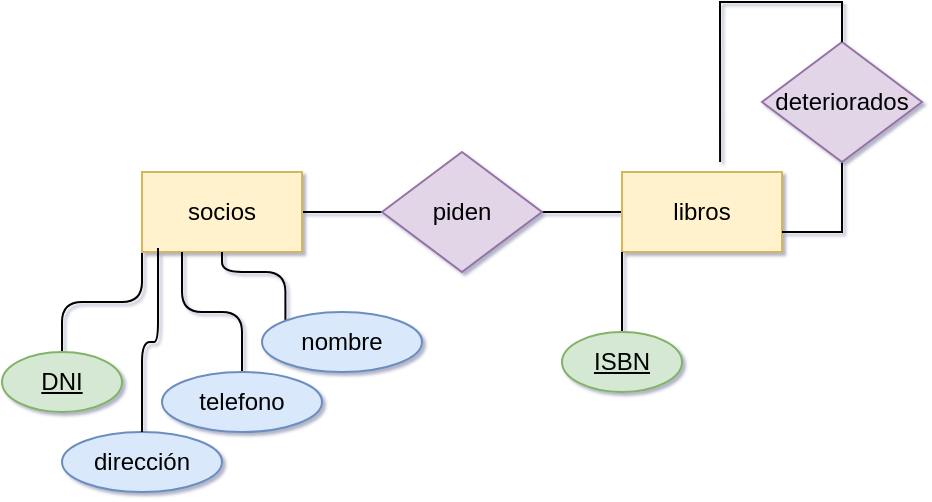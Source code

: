 <mxfile version="22.0.2" type="github">
  <diagram name="Página-1" id="3rHO0FLQdO-PijWZnnOJ">
    <mxGraphModel dx="1434" dy="795" grid="1" gridSize="10" guides="1" tooltips="1" connect="1" arrows="1" fold="1" page="1" pageScale="1" pageWidth="827" pageHeight="1169" math="0" shadow="1">
      <root>
        <mxCell id="0" />
        <mxCell id="1" parent="0" />
        <mxCell id="8prQ3-VJ4NBxgyQ5mque-4" style="edgeStyle=orthogonalEdgeStyle;rounded=0;orthogonalLoop=1;jettySize=auto;html=1;exitX=1;exitY=0.5;exitDx=0;exitDy=0;endArrow=none;endFill=0;" edge="1" parent="1" source="8prQ3-VJ4NBxgyQ5mque-1">
          <mxGeometry relative="1" as="geometry">
            <mxPoint x="200" y="215" as="targetPoint" />
          </mxGeometry>
        </mxCell>
        <mxCell id="8prQ3-VJ4NBxgyQ5mque-8" style="edgeStyle=orthogonalEdgeStyle;rounded=1;orthogonalLoop=1;jettySize=auto;html=1;exitX=0;exitY=1;exitDx=0;exitDy=0;entryX=0.5;entryY=0;entryDx=0;entryDy=0;endArrow=none;endFill=0;" edge="1" parent="1" source="8prQ3-VJ4NBxgyQ5mque-1" target="8prQ3-VJ4NBxgyQ5mque-7">
          <mxGeometry relative="1" as="geometry" />
        </mxCell>
        <mxCell id="8prQ3-VJ4NBxgyQ5mque-1" value="socios" style="whiteSpace=wrap;html=1;fillColor=#fff2cc;strokeColor=#d6b656;" vertex="1" parent="1">
          <mxGeometry x="80" y="195" width="80" height="40" as="geometry" />
        </mxCell>
        <mxCell id="8prQ3-VJ4NBxgyQ5mque-5" style="edgeStyle=orthogonalEdgeStyle;rounded=0;orthogonalLoop=1;jettySize=auto;html=1;exitX=0;exitY=0.5;exitDx=0;exitDy=0;endArrow=none;endFill=0;" edge="1" parent="1" source="8prQ3-VJ4NBxgyQ5mque-2">
          <mxGeometry relative="1" as="geometry">
            <mxPoint x="280" y="215" as="targetPoint" />
          </mxGeometry>
        </mxCell>
        <mxCell id="8prQ3-VJ4NBxgyQ5mque-2" value="libros" style="whiteSpace=wrap;html=1;fillColor=#fff2cc;strokeColor=#d6b656;" vertex="1" parent="1">
          <mxGeometry x="320" y="195" width="80" height="40" as="geometry" />
        </mxCell>
        <mxCell id="8prQ3-VJ4NBxgyQ5mque-6" value="piden" style="rhombus;whiteSpace=wrap;html=1;fillColor=#e1d5e7;strokeColor=#9673a6;" vertex="1" parent="1">
          <mxGeometry x="200" y="185" width="80" height="60" as="geometry" />
        </mxCell>
        <mxCell id="8prQ3-VJ4NBxgyQ5mque-7" value="&lt;u&gt;DNI&lt;/u&gt;" style="ellipse;whiteSpace=wrap;html=1;fillColor=#d5e8d4;strokeColor=#82b366;" vertex="1" parent="1">
          <mxGeometry x="10" y="285" width="60" height="30" as="geometry" />
        </mxCell>
        <mxCell id="8prQ3-VJ4NBxgyQ5mque-9" value="dirección" style="ellipse;whiteSpace=wrap;html=1;fillColor=#dae8fc;strokeColor=#6c8ebf;" vertex="1" parent="1">
          <mxGeometry x="40" y="325" width="80" height="30" as="geometry" />
        </mxCell>
        <mxCell id="8prQ3-VJ4NBxgyQ5mque-10" style="edgeStyle=orthogonalEdgeStyle;rounded=1;orthogonalLoop=1;jettySize=auto;html=1;exitX=0.5;exitY=0;exitDx=0;exitDy=0;entryX=0.1;entryY=0.95;entryDx=0;entryDy=0;entryPerimeter=0;endArrow=none;endFill=0;" edge="1" parent="1" source="8prQ3-VJ4NBxgyQ5mque-9" target="8prQ3-VJ4NBxgyQ5mque-1">
          <mxGeometry relative="1" as="geometry" />
        </mxCell>
        <mxCell id="8prQ3-VJ4NBxgyQ5mque-12" style="edgeStyle=orthogonalEdgeStyle;rounded=1;orthogonalLoop=1;jettySize=auto;html=1;exitX=0.5;exitY=0;exitDx=0;exitDy=0;entryX=0.25;entryY=1;entryDx=0;entryDy=0;endArrow=none;endFill=0;" edge="1" parent="1" source="8prQ3-VJ4NBxgyQ5mque-11" target="8prQ3-VJ4NBxgyQ5mque-1">
          <mxGeometry relative="1" as="geometry" />
        </mxCell>
        <mxCell id="8prQ3-VJ4NBxgyQ5mque-11" value="telefono" style="ellipse;whiteSpace=wrap;html=1;fillColor=#dae8fc;strokeColor=#6c8ebf;" vertex="1" parent="1">
          <mxGeometry x="90" y="295" width="80" height="30" as="geometry" />
        </mxCell>
        <mxCell id="8prQ3-VJ4NBxgyQ5mque-14" style="edgeStyle=orthogonalEdgeStyle;orthogonalLoop=1;jettySize=auto;html=1;exitX=0;exitY=0;exitDx=0;exitDy=0;entryX=0.5;entryY=1;entryDx=0;entryDy=0;endArrow=none;endFill=0;rounded=1;" edge="1" parent="1" source="8prQ3-VJ4NBxgyQ5mque-13" target="8prQ3-VJ4NBxgyQ5mque-1">
          <mxGeometry relative="1" as="geometry" />
        </mxCell>
        <mxCell id="8prQ3-VJ4NBxgyQ5mque-13" value="nombre" style="ellipse;whiteSpace=wrap;html=1;fillColor=#dae8fc;strokeColor=#6c8ebf;" vertex="1" parent="1">
          <mxGeometry x="140" y="265" width="80" height="30" as="geometry" />
        </mxCell>
        <mxCell id="8prQ3-VJ4NBxgyQ5mque-16" style="edgeStyle=orthogonalEdgeStyle;rounded=0;orthogonalLoop=1;jettySize=auto;html=1;exitX=0.5;exitY=0;exitDx=0;exitDy=0;entryX=0;entryY=1;entryDx=0;entryDy=0;endArrow=none;endFill=0;" edge="1" parent="1" source="8prQ3-VJ4NBxgyQ5mque-15" target="8prQ3-VJ4NBxgyQ5mque-2">
          <mxGeometry relative="1" as="geometry" />
        </mxCell>
        <mxCell id="8prQ3-VJ4NBxgyQ5mque-15" value="&lt;u&gt;ISBN&lt;/u&gt;" style="ellipse;whiteSpace=wrap;html=1;fillColor=#d5e8d4;strokeColor=#82b366;" vertex="1" parent="1">
          <mxGeometry x="290" y="275" width="60" height="30" as="geometry" />
        </mxCell>
        <mxCell id="8prQ3-VJ4NBxgyQ5mque-30" style="edgeStyle=orthogonalEdgeStyle;rounded=0;orthogonalLoop=1;jettySize=auto;html=1;exitX=0.5;exitY=1;exitDx=0;exitDy=0;entryX=1;entryY=0.75;entryDx=0;entryDy=0;endArrow=none;endFill=0;" edge="1" parent="1" source="8prQ3-VJ4NBxgyQ5mque-28" target="8prQ3-VJ4NBxgyQ5mque-2">
          <mxGeometry relative="1" as="geometry" />
        </mxCell>
        <mxCell id="8prQ3-VJ4NBxgyQ5mque-28" value="deteriorados" style="rhombus;whiteSpace=wrap;html=1;fillColor=#e1d5e7;strokeColor=#9673a6;" vertex="1" parent="1">
          <mxGeometry x="390" y="130" width="80" height="60" as="geometry" />
        </mxCell>
        <mxCell id="8prQ3-VJ4NBxgyQ5mque-29" style="edgeStyle=orthogonalEdgeStyle;rounded=0;orthogonalLoop=1;jettySize=auto;html=1;exitX=0.5;exitY=0;exitDx=0;exitDy=0;entryX=0.613;entryY=-0.125;entryDx=0;entryDy=0;entryPerimeter=0;endArrow=none;endFill=0;" edge="1" parent="1" source="8prQ3-VJ4NBxgyQ5mque-28" target="8prQ3-VJ4NBxgyQ5mque-2">
          <mxGeometry relative="1" as="geometry">
            <Array as="points">
              <mxPoint x="430" y="110" />
              <mxPoint x="369" y="110" />
            </Array>
          </mxGeometry>
        </mxCell>
      </root>
    </mxGraphModel>
  </diagram>
</mxfile>
